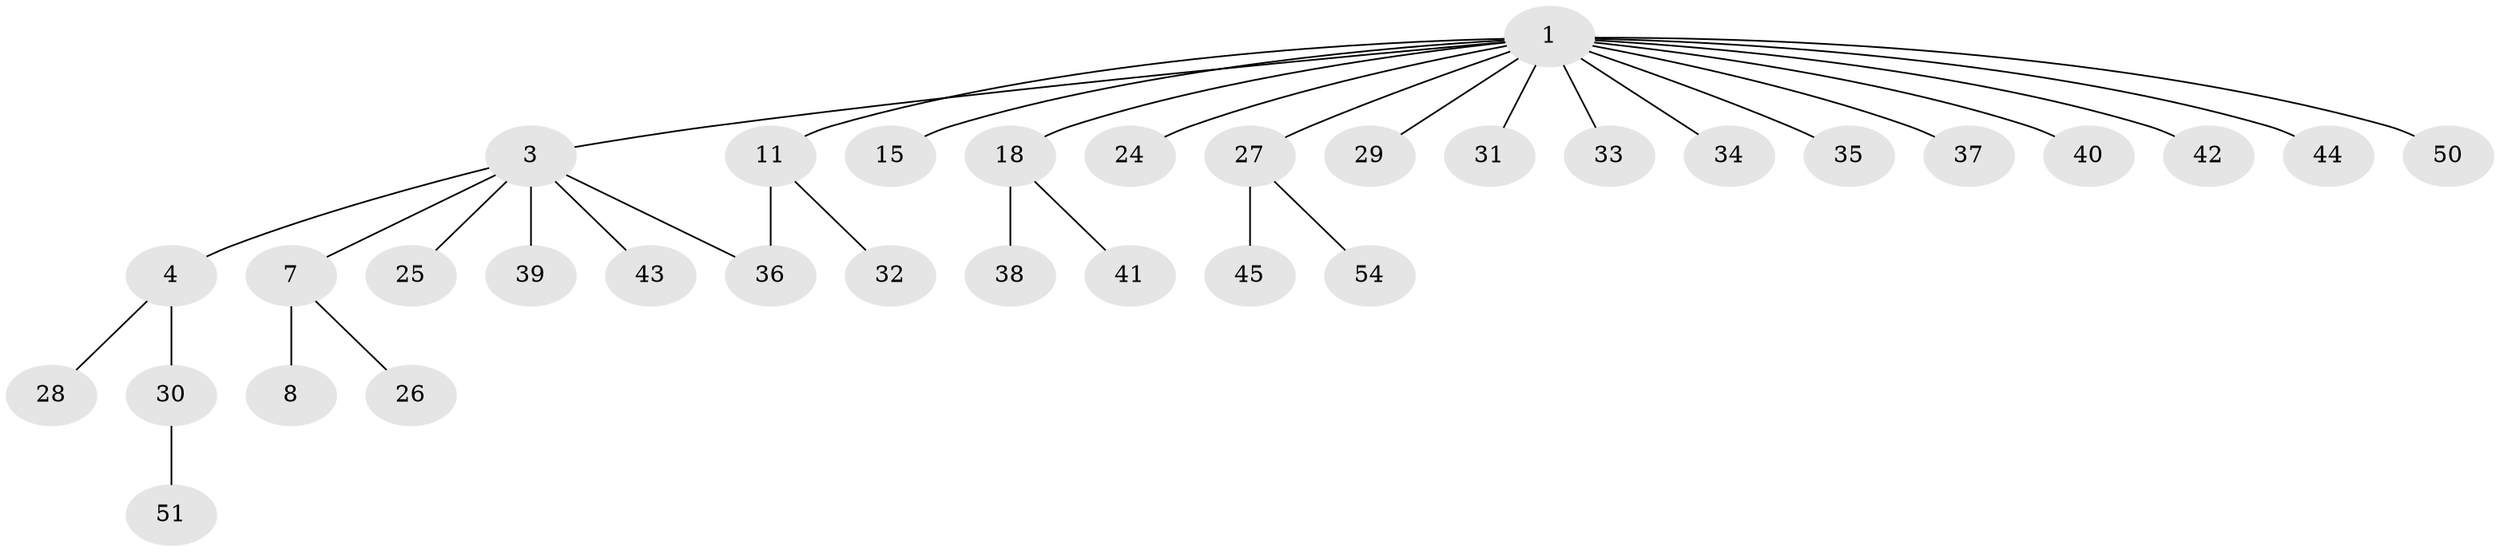 // original degree distribution, {19: 0.01818181818181818, 2: 0.18181818181818182, 9: 0.01818181818181818, 5: 0.03636363636363636, 4: 0.05454545454545454, 1: 0.6545454545454545, 3: 0.03636363636363636}
// Generated by graph-tools (version 1.1) at 2025/18/03/04/25 18:18:06]
// undirected, 33 vertices, 33 edges
graph export_dot {
graph [start="1"]
  node [color=gray90,style=filled];
  1 [super="+13+2+21+12+16+6"];
  3 [super="+5+46+55+23+14+19+9"];
  4 [super="+17+20"];
  7 [super="+48"];
  8;
  11 [super="+49"];
  15;
  18;
  24;
  25;
  26;
  27;
  28;
  29;
  30;
  31;
  32;
  33;
  34;
  35;
  36;
  37;
  38;
  39;
  40;
  41;
  42;
  43;
  44;
  45;
  50;
  51 [super="+53"];
  54;
  1 -- 3;
  1 -- 11;
  1 -- 15;
  1 -- 24;
  1 -- 29;
  1 -- 31;
  1 -- 34;
  1 -- 35;
  1 -- 37;
  1 -- 40;
  1 -- 42;
  1 -- 50;
  1 -- 18;
  1 -- 27;
  1 -- 44;
  1 -- 33;
  3 -- 4;
  3 -- 43;
  3 -- 7;
  3 -- 39;
  3 -- 36;
  3 -- 25;
  4 -- 28;
  4 -- 30;
  7 -- 8;
  7 -- 26;
  11 -- 32;
  11 -- 36;
  18 -- 38;
  18 -- 41;
  27 -- 45;
  27 -- 54;
  30 -- 51;
}
